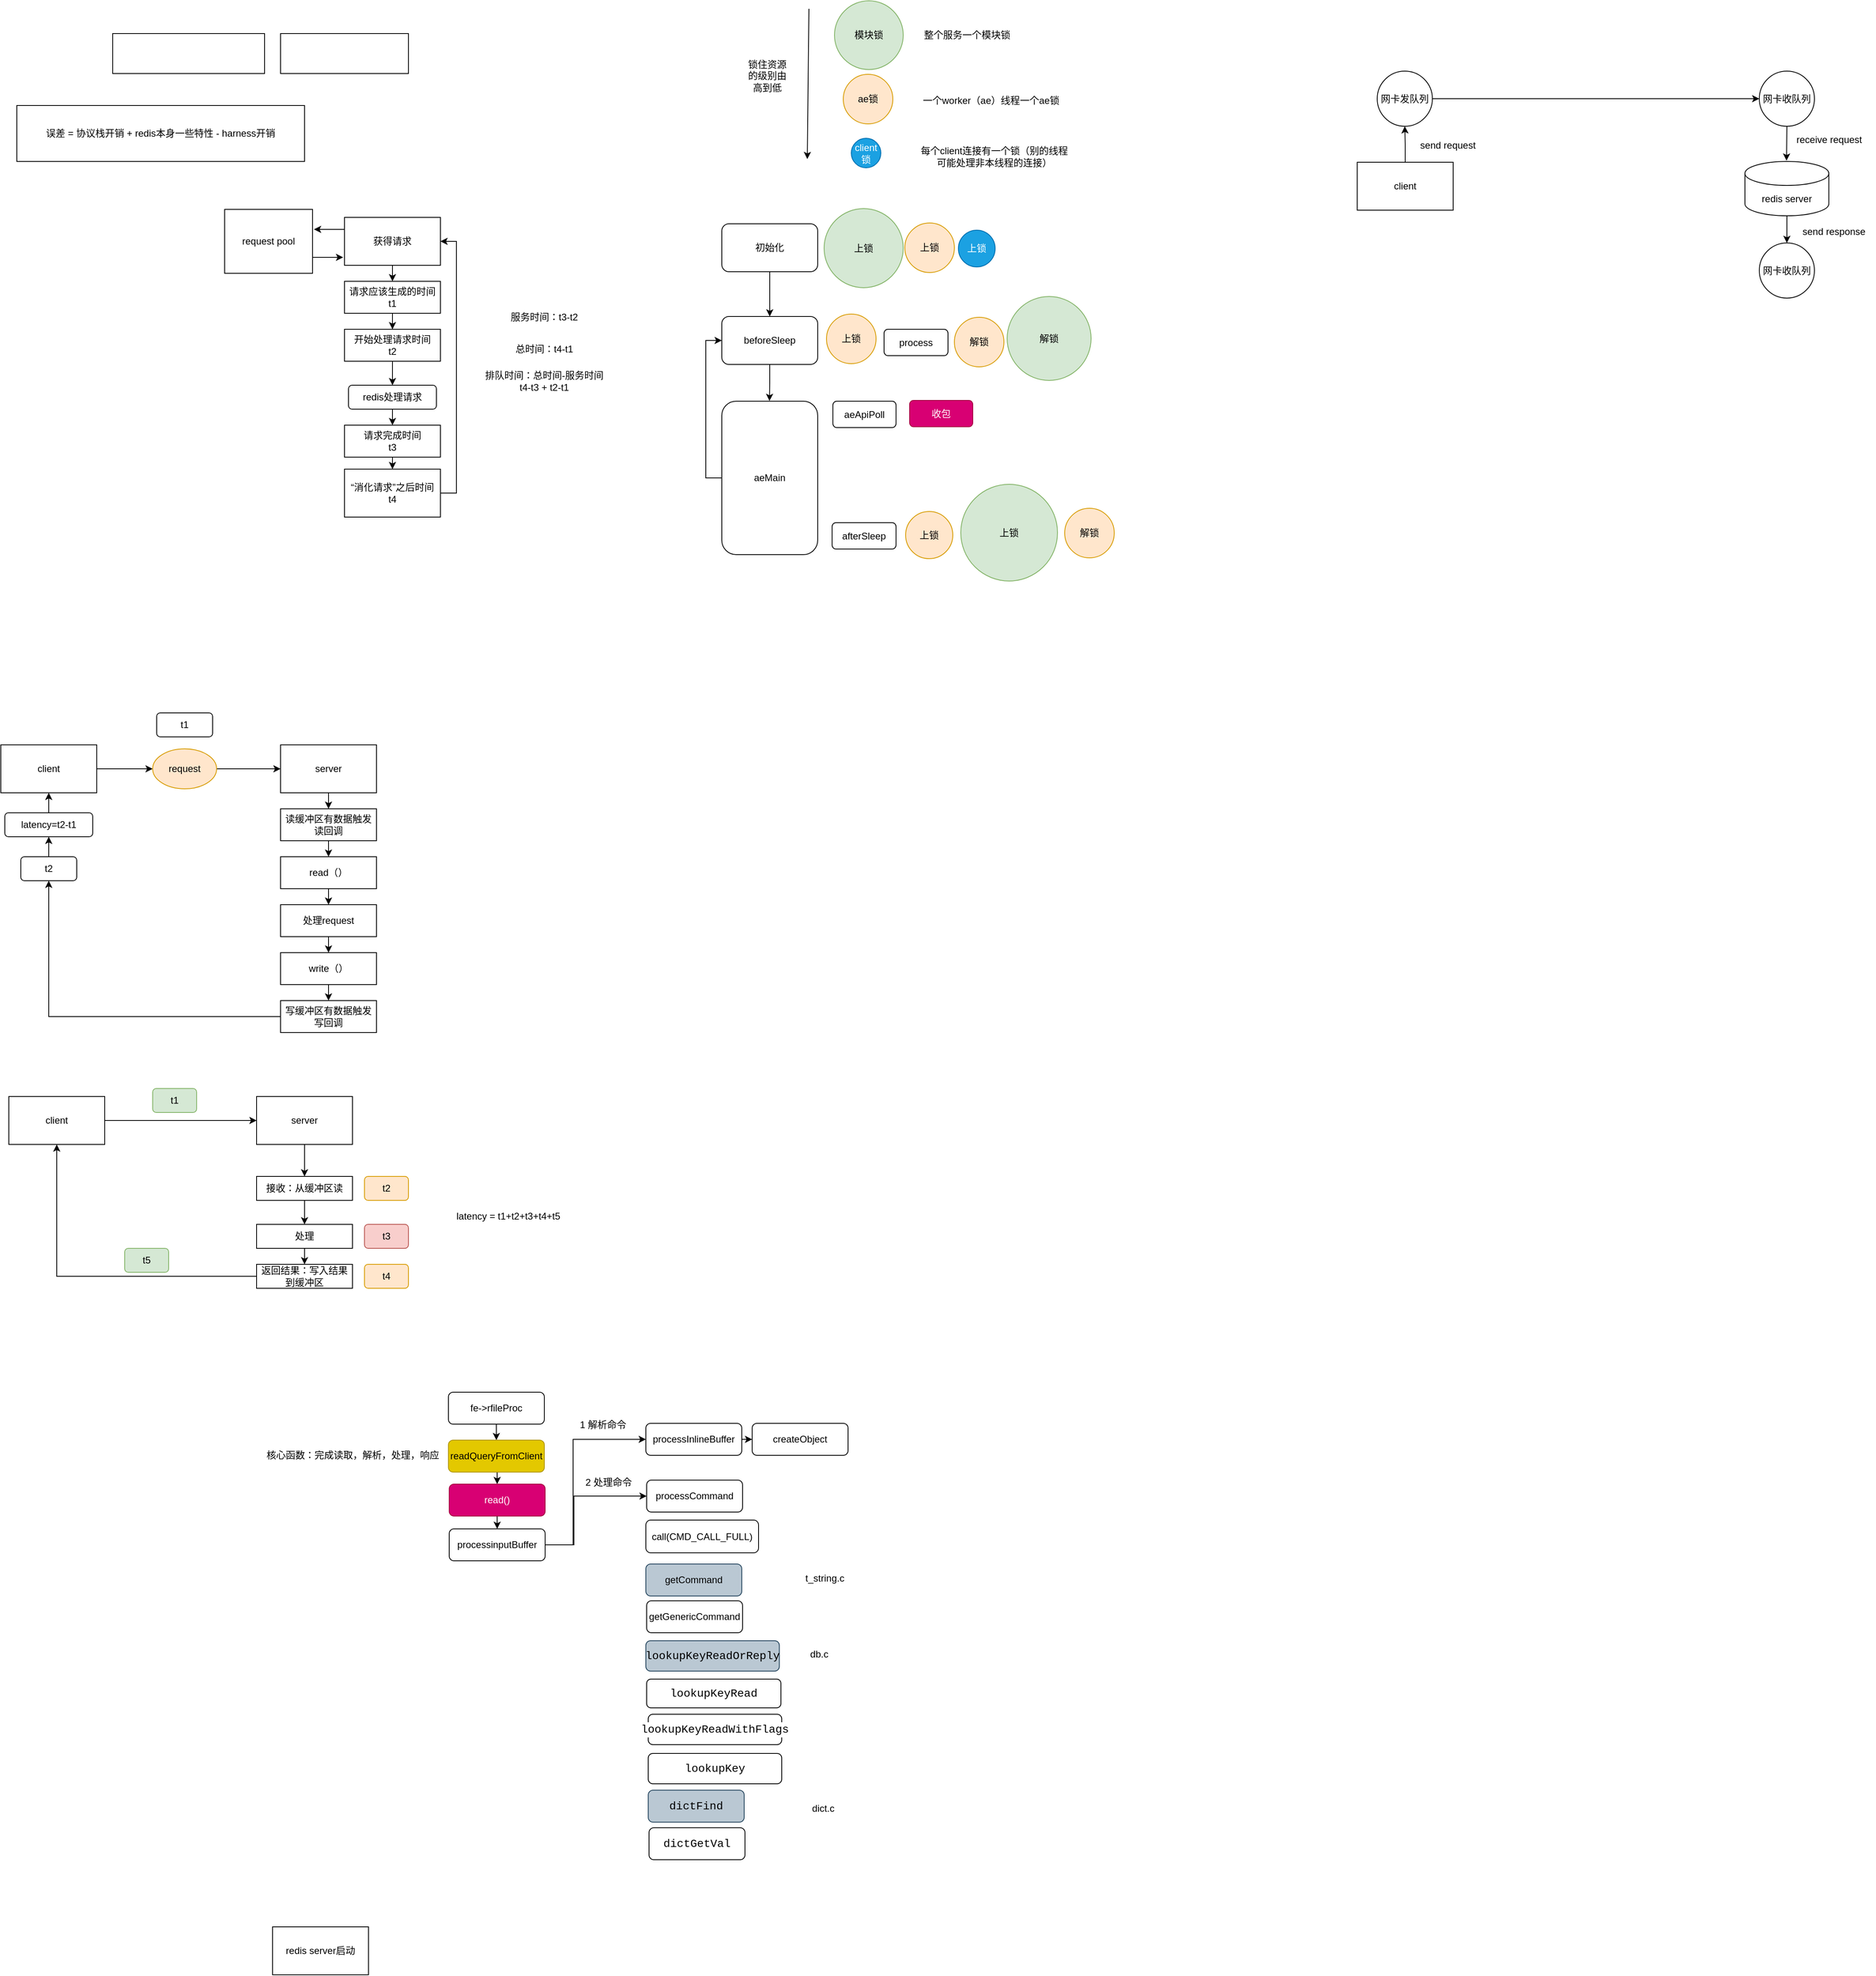 <mxfile version="18.1.2" type="github">
  <diagram id="pb9K2aLrL0MpspYT_wj8" name="Page-1">
    <mxGraphModel dx="1185" dy="662" grid="0" gridSize="10" guides="0" tooltips="1" connect="1" arrows="1" fold="1" page="1" pageScale="1" pageWidth="827" pageHeight="1169" math="0" shadow="0">
      <root>
        <mxCell id="0" />
        <mxCell id="1" parent="0" />
        <mxCell id="Z9PqrU4sEe4VKfccKRTh-19" style="edgeStyle=orthogonalEdgeStyle;rounded=0;orthogonalLoop=1;jettySize=auto;html=1;exitX=1;exitY=0.75;exitDx=0;exitDy=0;entryX=-0.014;entryY=0.832;entryDx=0;entryDy=0;entryPerimeter=0;" parent="1" source="Z9PqrU4sEe4VKfccKRTh-1" target="Z9PqrU4sEe4VKfccKRTh-2" edge="1">
          <mxGeometry relative="1" as="geometry" />
        </mxCell>
        <mxCell id="Z9PqrU4sEe4VKfccKRTh-1" value="request pool" style="rounded=0;whiteSpace=wrap;html=1;" parent="1" vertex="1">
          <mxGeometry x="330" y="270" width="110" height="80" as="geometry" />
        </mxCell>
        <mxCell id="Z9PqrU4sEe4VKfccKRTh-7" style="edgeStyle=orthogonalEdgeStyle;rounded=0;orthogonalLoop=1;jettySize=auto;html=1;exitX=0.5;exitY=1;exitDx=0;exitDy=0;entryX=0.5;entryY=0;entryDx=0;entryDy=0;" parent="1" source="Z9PqrU4sEe4VKfccKRTh-2" target="Z9PqrU4sEe4VKfccKRTh-6" edge="1">
          <mxGeometry relative="1" as="geometry" />
        </mxCell>
        <mxCell id="Z9PqrU4sEe4VKfccKRTh-18" style="edgeStyle=orthogonalEdgeStyle;rounded=0;orthogonalLoop=1;jettySize=auto;html=1;exitX=0;exitY=0.25;exitDx=0;exitDy=0;entryX=1.016;entryY=0.318;entryDx=0;entryDy=0;entryPerimeter=0;" parent="1" source="Z9PqrU4sEe4VKfccKRTh-2" target="Z9PqrU4sEe4VKfccKRTh-1" edge="1">
          <mxGeometry relative="1" as="geometry" />
        </mxCell>
        <mxCell id="Z9PqrU4sEe4VKfccKRTh-2" value="获得请求" style="rounded=0;whiteSpace=wrap;html=1;" parent="1" vertex="1">
          <mxGeometry x="480" y="280" width="120" height="60" as="geometry" />
        </mxCell>
        <mxCell id="Z9PqrU4sEe4VKfccKRTh-24" style="edgeStyle=orthogonalEdgeStyle;rounded=0;orthogonalLoop=1;jettySize=auto;html=1;exitX=0.5;exitY=1;exitDx=0;exitDy=0;" parent="1" source="Z9PqrU4sEe4VKfccKRTh-6" target="Z9PqrU4sEe4VKfccKRTh-22" edge="1">
          <mxGeometry relative="1" as="geometry" />
        </mxCell>
        <mxCell id="Z9PqrU4sEe4VKfccKRTh-6" value="请求应该生成的时间&lt;br&gt;t1" style="rounded=0;whiteSpace=wrap;html=1;" parent="1" vertex="1">
          <mxGeometry x="480" y="360" width="120" height="40" as="geometry" />
        </mxCell>
        <mxCell id="Z9PqrU4sEe4VKfccKRTh-12" style="edgeStyle=orthogonalEdgeStyle;rounded=0;orthogonalLoop=1;jettySize=auto;html=1;exitX=0.5;exitY=1;exitDx=0;exitDy=0;entryX=0.5;entryY=0;entryDx=0;entryDy=0;" parent="1" source="Z9PqrU4sEe4VKfccKRTh-9" target="Z9PqrU4sEe4VKfccKRTh-11" edge="1">
          <mxGeometry relative="1" as="geometry" />
        </mxCell>
        <mxCell id="Z9PqrU4sEe4VKfccKRTh-9" value="redis处理请求" style="rounded=1;whiteSpace=wrap;html=1;" parent="1" vertex="1">
          <mxGeometry x="485" y="490" width="110" height="30" as="geometry" />
        </mxCell>
        <mxCell id="Z9PqrU4sEe4VKfccKRTh-15" style="edgeStyle=orthogonalEdgeStyle;rounded=0;orthogonalLoop=1;jettySize=auto;html=1;exitX=0.5;exitY=1;exitDx=0;exitDy=0;entryX=0.5;entryY=0;entryDx=0;entryDy=0;" parent="1" source="Z9PqrU4sEe4VKfccKRTh-11" target="Z9PqrU4sEe4VKfccKRTh-13" edge="1">
          <mxGeometry relative="1" as="geometry" />
        </mxCell>
        <mxCell id="Z9PqrU4sEe4VKfccKRTh-11" value="请求完成时间&lt;br&gt;t3" style="rounded=0;whiteSpace=wrap;html=1;" parent="1" vertex="1">
          <mxGeometry x="480" y="540" width="120" height="40" as="geometry" />
        </mxCell>
        <mxCell id="Z9PqrU4sEe4VKfccKRTh-16" style="edgeStyle=orthogonalEdgeStyle;rounded=0;orthogonalLoop=1;jettySize=auto;html=1;exitX=1;exitY=0.5;exitDx=0;exitDy=0;entryX=1;entryY=0.5;entryDx=0;entryDy=0;" parent="1" source="Z9PqrU4sEe4VKfccKRTh-13" target="Z9PqrU4sEe4VKfccKRTh-2" edge="1">
          <mxGeometry relative="1" as="geometry" />
        </mxCell>
        <mxCell id="Z9PqrU4sEe4VKfccKRTh-13" value="“消化请求”之后时间&lt;br&gt;t4" style="rounded=0;whiteSpace=wrap;html=1;" parent="1" vertex="1">
          <mxGeometry x="480" y="595" width="120" height="60" as="geometry" />
        </mxCell>
        <mxCell id="werScHq9gtTSDX1pdfh9-19" style="edgeStyle=orthogonalEdgeStyle;rounded=0;orthogonalLoop=1;jettySize=auto;html=1;exitX=1;exitY=0.5;exitDx=0;exitDy=0;entryX=0;entryY=0.5;entryDx=0;entryDy=0;" parent="1" source="Z9PqrU4sEe4VKfccKRTh-14" target="werScHq9gtTSDX1pdfh9-3" edge="1">
          <mxGeometry relative="1" as="geometry">
            <mxPoint x="190" y="970" as="targetPoint" />
          </mxGeometry>
        </mxCell>
        <mxCell id="Z9PqrU4sEe4VKfccKRTh-14" value="client" style="rounded=0;whiteSpace=wrap;html=1;" parent="1" vertex="1">
          <mxGeometry x="50" y="940" width="120" height="60" as="geometry" />
        </mxCell>
        <mxCell id="Z9PqrU4sEe4VKfccKRTh-20" value="服务时间：t3-t2" style="text;html=1;strokeColor=none;fillColor=none;align=center;verticalAlign=middle;whiteSpace=wrap;rounded=0;" parent="1" vertex="1">
          <mxGeometry x="650" y="390" width="160" height="30" as="geometry" />
        </mxCell>
        <mxCell id="Z9PqrU4sEe4VKfccKRTh-21" value="总时间：t4-t1" style="text;html=1;strokeColor=none;fillColor=none;align=center;verticalAlign=middle;whiteSpace=wrap;rounded=0;" parent="1" vertex="1">
          <mxGeometry x="650" y="430" width="160" height="30" as="geometry" />
        </mxCell>
        <mxCell id="Z9PqrU4sEe4VKfccKRTh-23" style="edgeStyle=orthogonalEdgeStyle;rounded=0;orthogonalLoop=1;jettySize=auto;html=1;exitX=0.5;exitY=1;exitDx=0;exitDy=0;" parent="1" source="Z9PqrU4sEe4VKfccKRTh-22" target="Z9PqrU4sEe4VKfccKRTh-9" edge="1">
          <mxGeometry relative="1" as="geometry" />
        </mxCell>
        <mxCell id="Z9PqrU4sEe4VKfccKRTh-22" value="开始处理请求时间&lt;br&gt;t2" style="rounded=0;whiteSpace=wrap;html=1;" parent="1" vertex="1">
          <mxGeometry x="480" y="420" width="120" height="40" as="geometry" />
        </mxCell>
        <mxCell id="Z9PqrU4sEe4VKfccKRTh-25" value="排队时间：总时间-服务时间&lt;br&gt;t4-t3 + t2-t1" style="text;html=1;strokeColor=none;fillColor=none;align=center;verticalAlign=middle;whiteSpace=wrap;rounded=0;" parent="1" vertex="1">
          <mxGeometry x="650" y="470" width="160" height="30" as="geometry" />
        </mxCell>
        <mxCell id="Z9PqrU4sEe4VKfccKRTh-26" value="" style="rounded=0;whiteSpace=wrap;html=1;" parent="1" vertex="1">
          <mxGeometry x="190" y="50" width="190" height="50" as="geometry" />
        </mxCell>
        <mxCell id="Z9PqrU4sEe4VKfccKRTh-27" value="" style="rounded=0;whiteSpace=wrap;html=1;" parent="1" vertex="1">
          <mxGeometry x="400" y="50" width="160" height="50" as="geometry" />
        </mxCell>
        <mxCell id="Z9PqrU4sEe4VKfccKRTh-28" value="误差 = 协议栈开销 + redis本身一些特性 - harness开销" style="rounded=0;whiteSpace=wrap;html=1;" parent="1" vertex="1">
          <mxGeometry x="70" y="140" width="360" height="70" as="geometry" />
        </mxCell>
        <mxCell id="werScHq9gtTSDX1pdfh9-10" style="edgeStyle=orthogonalEdgeStyle;rounded=0;orthogonalLoop=1;jettySize=auto;html=1;exitX=0.5;exitY=1;exitDx=0;exitDy=0;entryX=0.5;entryY=0;entryDx=0;entryDy=0;" parent="1" source="werScHq9gtTSDX1pdfh9-1" target="werScHq9gtTSDX1pdfh9-4" edge="1">
          <mxGeometry relative="1" as="geometry" />
        </mxCell>
        <mxCell id="werScHq9gtTSDX1pdfh9-1" value="server" style="rounded=0;whiteSpace=wrap;html=1;" parent="1" vertex="1">
          <mxGeometry x="400" y="940" width="120" height="60" as="geometry" />
        </mxCell>
        <mxCell id="werScHq9gtTSDX1pdfh9-21" style="edgeStyle=orthogonalEdgeStyle;rounded=0;orthogonalLoop=1;jettySize=auto;html=1;exitX=1;exitY=0.5;exitDx=0;exitDy=0;entryX=0;entryY=0.5;entryDx=0;entryDy=0;" parent="1" source="werScHq9gtTSDX1pdfh9-3" target="werScHq9gtTSDX1pdfh9-1" edge="1">
          <mxGeometry relative="1" as="geometry" />
        </mxCell>
        <mxCell id="werScHq9gtTSDX1pdfh9-3" value="request" style="ellipse;whiteSpace=wrap;html=1;fillColor=#ffe6cc;strokeColor=#d79b00;" parent="1" vertex="1">
          <mxGeometry x="240" y="945" width="80" height="50" as="geometry" />
        </mxCell>
        <mxCell id="werScHq9gtTSDX1pdfh9-11" style="edgeStyle=orthogonalEdgeStyle;rounded=0;orthogonalLoop=1;jettySize=auto;html=1;exitX=0.5;exitY=1;exitDx=0;exitDy=0;entryX=0.5;entryY=0;entryDx=0;entryDy=0;" parent="1" source="werScHq9gtTSDX1pdfh9-4" target="werScHq9gtTSDX1pdfh9-6" edge="1">
          <mxGeometry relative="1" as="geometry" />
        </mxCell>
        <mxCell id="werScHq9gtTSDX1pdfh9-4" value="读缓冲区有数据触发读回调" style="rounded=0;whiteSpace=wrap;html=1;" parent="1" vertex="1">
          <mxGeometry x="400" y="1020" width="120" height="40" as="geometry" />
        </mxCell>
        <mxCell id="werScHq9gtTSDX1pdfh9-12" style="edgeStyle=orthogonalEdgeStyle;rounded=0;orthogonalLoop=1;jettySize=auto;html=1;exitX=0.5;exitY=1;exitDx=0;exitDy=0;entryX=0.5;entryY=0;entryDx=0;entryDy=0;" parent="1" source="werScHq9gtTSDX1pdfh9-6" target="werScHq9gtTSDX1pdfh9-7" edge="1">
          <mxGeometry relative="1" as="geometry" />
        </mxCell>
        <mxCell id="werScHq9gtTSDX1pdfh9-6" value="read（）" style="rounded=0;whiteSpace=wrap;html=1;" parent="1" vertex="1">
          <mxGeometry x="400" y="1080" width="120" height="40" as="geometry" />
        </mxCell>
        <mxCell id="werScHq9gtTSDX1pdfh9-13" style="edgeStyle=orthogonalEdgeStyle;rounded=0;orthogonalLoop=1;jettySize=auto;html=1;exitX=0.5;exitY=1;exitDx=0;exitDy=0;entryX=0.5;entryY=0;entryDx=0;entryDy=0;" parent="1" source="werScHq9gtTSDX1pdfh9-7" target="werScHq9gtTSDX1pdfh9-8" edge="1">
          <mxGeometry relative="1" as="geometry" />
        </mxCell>
        <mxCell id="werScHq9gtTSDX1pdfh9-7" value="处理request" style="rounded=0;whiteSpace=wrap;html=1;" parent="1" vertex="1">
          <mxGeometry x="400" y="1140" width="120" height="40" as="geometry" />
        </mxCell>
        <mxCell id="werScHq9gtTSDX1pdfh9-14" style="edgeStyle=orthogonalEdgeStyle;rounded=0;orthogonalLoop=1;jettySize=auto;html=1;exitX=0.5;exitY=1;exitDx=0;exitDy=0;entryX=0.5;entryY=0;entryDx=0;entryDy=0;" parent="1" source="werScHq9gtTSDX1pdfh9-8" target="werScHq9gtTSDX1pdfh9-9" edge="1">
          <mxGeometry relative="1" as="geometry" />
        </mxCell>
        <mxCell id="werScHq9gtTSDX1pdfh9-8" value="write（）" style="rounded=0;whiteSpace=wrap;html=1;" parent="1" vertex="1">
          <mxGeometry x="400" y="1200" width="120" height="40" as="geometry" />
        </mxCell>
        <mxCell id="werScHq9gtTSDX1pdfh9-15" style="edgeStyle=orthogonalEdgeStyle;rounded=0;orthogonalLoop=1;jettySize=auto;html=1;exitX=0;exitY=0.5;exitDx=0;exitDy=0;entryX=0.5;entryY=1;entryDx=0;entryDy=0;" parent="1" source="werScHq9gtTSDX1pdfh9-9" target="werScHq9gtTSDX1pdfh9-17" edge="1">
          <mxGeometry relative="1" as="geometry">
            <mxPoint x="110" y="1060" as="targetPoint" />
          </mxGeometry>
        </mxCell>
        <mxCell id="werScHq9gtTSDX1pdfh9-9" value="写缓冲区有数据触发写回调" style="rounded=0;whiteSpace=wrap;html=1;" parent="1" vertex="1">
          <mxGeometry x="400" y="1260" width="120" height="40" as="geometry" />
        </mxCell>
        <mxCell id="werScHq9gtTSDX1pdfh9-23" style="edgeStyle=orthogonalEdgeStyle;rounded=0;orthogonalLoop=1;jettySize=auto;html=1;exitX=0.5;exitY=0;exitDx=0;exitDy=0;entryX=0.5;entryY=1;entryDx=0;entryDy=0;" parent="1" source="werScHq9gtTSDX1pdfh9-17" target="werScHq9gtTSDX1pdfh9-22" edge="1">
          <mxGeometry relative="1" as="geometry" />
        </mxCell>
        <mxCell id="werScHq9gtTSDX1pdfh9-17" value="t2" style="rounded=1;whiteSpace=wrap;html=1;" parent="1" vertex="1">
          <mxGeometry x="75" y="1080" width="70" height="30" as="geometry" />
        </mxCell>
        <mxCell id="werScHq9gtTSDX1pdfh9-24" style="edgeStyle=orthogonalEdgeStyle;rounded=0;orthogonalLoop=1;jettySize=auto;html=1;exitX=0.5;exitY=0;exitDx=0;exitDy=0;" parent="1" source="werScHq9gtTSDX1pdfh9-22" target="Z9PqrU4sEe4VKfccKRTh-14" edge="1">
          <mxGeometry relative="1" as="geometry" />
        </mxCell>
        <mxCell id="werScHq9gtTSDX1pdfh9-22" value="latency=t2-t1" style="rounded=1;whiteSpace=wrap;html=1;" parent="1" vertex="1">
          <mxGeometry x="55" y="1025" width="110" height="30" as="geometry" />
        </mxCell>
        <mxCell id="werScHq9gtTSDX1pdfh9-27" style="edgeStyle=orthogonalEdgeStyle;rounded=0;orthogonalLoop=1;jettySize=auto;html=1;exitX=1;exitY=0.5;exitDx=0;exitDy=0;" parent="1" source="werScHq9gtTSDX1pdfh9-25" target="werScHq9gtTSDX1pdfh9-26" edge="1">
          <mxGeometry relative="1" as="geometry" />
        </mxCell>
        <mxCell id="werScHq9gtTSDX1pdfh9-25" value="client" style="rounded=0;whiteSpace=wrap;html=1;" parent="1" vertex="1">
          <mxGeometry x="60" y="1380" width="120" height="60" as="geometry" />
        </mxCell>
        <mxCell id="werScHq9gtTSDX1pdfh9-30" style="edgeStyle=orthogonalEdgeStyle;rounded=0;orthogonalLoop=1;jettySize=auto;html=1;exitX=0.5;exitY=1;exitDx=0;exitDy=0;" parent="1" source="werScHq9gtTSDX1pdfh9-26" target="werScHq9gtTSDX1pdfh9-29" edge="1">
          <mxGeometry relative="1" as="geometry" />
        </mxCell>
        <mxCell id="werScHq9gtTSDX1pdfh9-26" value="server" style="rounded=0;whiteSpace=wrap;html=1;" parent="1" vertex="1">
          <mxGeometry x="370" y="1380" width="120" height="60" as="geometry" />
        </mxCell>
        <mxCell id="werScHq9gtTSDX1pdfh9-28" value="t1" style="rounded=1;whiteSpace=wrap;html=1;fillColor=#d5e8d4;strokeColor=#82b366;" parent="1" vertex="1">
          <mxGeometry x="240" y="1370" width="55" height="30" as="geometry" />
        </mxCell>
        <mxCell id="werScHq9gtTSDX1pdfh9-32" style="edgeStyle=orthogonalEdgeStyle;rounded=0;orthogonalLoop=1;jettySize=auto;html=1;exitX=0.5;exitY=1;exitDx=0;exitDy=0;entryX=0.5;entryY=0;entryDx=0;entryDy=0;" parent="1" source="werScHq9gtTSDX1pdfh9-29" target="werScHq9gtTSDX1pdfh9-31" edge="1">
          <mxGeometry relative="1" as="geometry" />
        </mxCell>
        <mxCell id="werScHq9gtTSDX1pdfh9-29" value="接收：从缓冲区读" style="rounded=0;whiteSpace=wrap;html=1;" parent="1" vertex="1">
          <mxGeometry x="370" y="1480" width="120" height="30" as="geometry" />
        </mxCell>
        <mxCell id="werScHq9gtTSDX1pdfh9-34" style="edgeStyle=orthogonalEdgeStyle;rounded=0;orthogonalLoop=1;jettySize=auto;html=1;exitX=0.5;exitY=1;exitDx=0;exitDy=0;entryX=0.5;entryY=0;entryDx=0;entryDy=0;" parent="1" source="werScHq9gtTSDX1pdfh9-31" target="werScHq9gtTSDX1pdfh9-33" edge="1">
          <mxGeometry relative="1" as="geometry" />
        </mxCell>
        <mxCell id="werScHq9gtTSDX1pdfh9-31" value="处理" style="rounded=0;whiteSpace=wrap;html=1;" parent="1" vertex="1">
          <mxGeometry x="370" y="1540" width="120" height="30" as="geometry" />
        </mxCell>
        <mxCell id="werScHq9gtTSDX1pdfh9-35" style="edgeStyle=orthogonalEdgeStyle;rounded=0;orthogonalLoop=1;jettySize=auto;html=1;exitX=0;exitY=0.5;exitDx=0;exitDy=0;entryX=0.5;entryY=1;entryDx=0;entryDy=0;" parent="1" source="werScHq9gtTSDX1pdfh9-33" target="werScHq9gtTSDX1pdfh9-25" edge="1">
          <mxGeometry relative="1" as="geometry" />
        </mxCell>
        <mxCell id="werScHq9gtTSDX1pdfh9-33" value="返回结果：写入结果到缓冲区" style="rounded=0;whiteSpace=wrap;html=1;" parent="1" vertex="1">
          <mxGeometry x="370" y="1590" width="120" height="30" as="geometry" />
        </mxCell>
        <mxCell id="werScHq9gtTSDX1pdfh9-36" value="t2" style="rounded=1;whiteSpace=wrap;html=1;fillColor=#ffe6cc;strokeColor=#d79b00;" parent="1" vertex="1">
          <mxGeometry x="505" y="1480" width="55" height="30" as="geometry" />
        </mxCell>
        <mxCell id="werScHq9gtTSDX1pdfh9-37" value="t3" style="rounded=1;whiteSpace=wrap;html=1;fillColor=#f8cecc;strokeColor=#b85450;" parent="1" vertex="1">
          <mxGeometry x="505" y="1540" width="55" height="30" as="geometry" />
        </mxCell>
        <mxCell id="werScHq9gtTSDX1pdfh9-38" value="t4" style="rounded=1;whiteSpace=wrap;html=1;fillColor=#ffe6cc;strokeColor=#d79b00;" parent="1" vertex="1">
          <mxGeometry x="505" y="1590" width="55" height="30" as="geometry" />
        </mxCell>
        <mxCell id="werScHq9gtTSDX1pdfh9-39" value="latency = t1+t2+t3+t4+t5" style="text;html=1;strokeColor=none;fillColor=none;align=center;verticalAlign=middle;whiteSpace=wrap;rounded=0;" parent="1" vertex="1">
          <mxGeometry x="610" y="1510" width="150" height="40" as="geometry" />
        </mxCell>
        <mxCell id="werScHq9gtTSDX1pdfh9-40" value="t5" style="rounded=1;whiteSpace=wrap;html=1;fillColor=#d5e8d4;strokeColor=#82b366;" parent="1" vertex="1">
          <mxGeometry x="205" y="1570" width="55" height="30" as="geometry" />
        </mxCell>
        <mxCell id="werScHq9gtTSDX1pdfh9-41" value="t1" style="rounded=1;whiteSpace=wrap;html=1;" parent="1" vertex="1">
          <mxGeometry x="245" y="900" width="70" height="30" as="geometry" />
        </mxCell>
        <mxCell id="RFSjPwAnzZT84VciXK4U-34" style="edgeStyle=orthogonalEdgeStyle;rounded=0;orthogonalLoop=1;jettySize=auto;html=1;exitX=0.5;exitY=1;exitDx=0;exitDy=0;entryX=0.5;entryY=0;entryDx=0;entryDy=0;fontColor=default;" parent="1" source="RFSjPwAnzZT84VciXK4U-3" target="RFSjPwAnzZT84VciXK4U-4" edge="1">
          <mxGeometry relative="1" as="geometry" />
        </mxCell>
        <mxCell id="RFSjPwAnzZT84VciXK4U-3" value="fe-&amp;gt;rfileProc" style="rounded=1;whiteSpace=wrap;html=1;" parent="1" vertex="1">
          <mxGeometry x="610" y="1750" width="120" height="40" as="geometry" />
        </mxCell>
        <mxCell id="RFSjPwAnzZT84VciXK4U-36" style="edgeStyle=orthogonalEdgeStyle;rounded=0;orthogonalLoop=1;jettySize=auto;html=1;exitX=0.5;exitY=1;exitDx=0;exitDy=0;entryX=0.5;entryY=0;entryDx=0;entryDy=0;fontColor=default;" parent="1" source="RFSjPwAnzZT84VciXK4U-4" target="RFSjPwAnzZT84VciXK4U-7" edge="1">
          <mxGeometry relative="1" as="geometry" />
        </mxCell>
        <mxCell id="RFSjPwAnzZT84VciXK4U-4" value="readQueryFromClient" style="rounded=1;whiteSpace=wrap;html=1;fillColor=#e3c800;strokeColor=#B09500;fontColor=#000000;" parent="1" vertex="1">
          <mxGeometry x="610" y="1810" width="120" height="40" as="geometry" />
        </mxCell>
        <mxCell id="RFSjPwAnzZT84VciXK4U-5" value="核心函数：完成读取，解析，处理，响应" style="text;html=1;strokeColor=none;fillColor=none;align=center;verticalAlign=middle;whiteSpace=wrap;rounded=0;" parent="1" vertex="1">
          <mxGeometry x="348" y="1816" width="285" height="25" as="geometry" />
        </mxCell>
        <mxCell id="RFSjPwAnzZT84VciXK4U-37" style="edgeStyle=orthogonalEdgeStyle;rounded=0;orthogonalLoop=1;jettySize=auto;html=1;exitX=0.5;exitY=1;exitDx=0;exitDy=0;entryX=0.5;entryY=0;entryDx=0;entryDy=0;fontColor=default;" parent="1" source="RFSjPwAnzZT84VciXK4U-7" target="RFSjPwAnzZT84VciXK4U-8" edge="1">
          <mxGeometry relative="1" as="geometry" />
        </mxCell>
        <mxCell id="RFSjPwAnzZT84VciXK4U-7" value="read()" style="rounded=1;whiteSpace=wrap;html=1;fillColor=#d80073;fontColor=#ffffff;strokeColor=#A50040;" parent="1" vertex="1">
          <mxGeometry x="611" y="1865" width="120" height="40" as="geometry" />
        </mxCell>
        <mxCell id="RFSjPwAnzZT84VciXK4U-30" style="edgeStyle=orthogonalEdgeStyle;rounded=0;orthogonalLoop=1;jettySize=auto;html=1;exitX=1;exitY=0.5;exitDx=0;exitDy=0;entryX=0;entryY=0.5;entryDx=0;entryDy=0;fontColor=default;" parent="1" source="RFSjPwAnzZT84VciXK4U-8" target="RFSjPwAnzZT84VciXK4U-9" edge="1">
          <mxGeometry relative="1" as="geometry">
            <Array as="points">
              <mxPoint x="766" y="1941" />
              <mxPoint x="766" y="1809" />
            </Array>
          </mxGeometry>
        </mxCell>
        <mxCell id="RFSjPwAnzZT84VciXK4U-31" style="edgeStyle=orthogonalEdgeStyle;rounded=0;orthogonalLoop=1;jettySize=auto;html=1;exitX=1;exitY=0.5;exitDx=0;exitDy=0;entryX=0;entryY=0.5;entryDx=0;entryDy=0;fontColor=default;" parent="1" source="RFSjPwAnzZT84VciXK4U-8" target="RFSjPwAnzZT84VciXK4U-11" edge="1">
          <mxGeometry relative="1" as="geometry">
            <Array as="points">
              <mxPoint x="767" y="1941" />
              <mxPoint x="767" y="1880" />
            </Array>
          </mxGeometry>
        </mxCell>
        <mxCell id="RFSjPwAnzZT84VciXK4U-8" value="processinputBuffer" style="rounded=1;whiteSpace=wrap;html=1;" parent="1" vertex="1">
          <mxGeometry x="611" y="1921" width="120" height="40" as="geometry" />
        </mxCell>
        <mxCell id="RFSjPwAnzZT84VciXK4U-38" style="edgeStyle=orthogonalEdgeStyle;rounded=0;orthogonalLoop=1;jettySize=auto;html=1;exitX=1;exitY=0.5;exitDx=0;exitDy=0;entryX=0;entryY=0.5;entryDx=0;entryDy=0;fontColor=default;" parent="1" source="RFSjPwAnzZT84VciXK4U-9" target="RFSjPwAnzZT84VciXK4U-10" edge="1">
          <mxGeometry relative="1" as="geometry" />
        </mxCell>
        <mxCell id="RFSjPwAnzZT84VciXK4U-9" value="processInlineBuffer" style="rounded=1;whiteSpace=wrap;html=1;" parent="1" vertex="1">
          <mxGeometry x="857" y="1789" width="120" height="40" as="geometry" />
        </mxCell>
        <mxCell id="RFSjPwAnzZT84VciXK4U-10" value="createObject" style="rounded=1;whiteSpace=wrap;html=1;" parent="1" vertex="1">
          <mxGeometry x="990" y="1789" width="120" height="40" as="geometry" />
        </mxCell>
        <mxCell id="RFSjPwAnzZT84VciXK4U-11" value="processCommand" style="rounded=1;whiteSpace=wrap;html=1;" parent="1" vertex="1">
          <mxGeometry x="858" y="1860" width="120" height="40" as="geometry" />
        </mxCell>
        <mxCell id="RFSjPwAnzZT84VciXK4U-12" value="call(CMD_CALL_FULL)" style="rounded=1;whiteSpace=wrap;html=1;" parent="1" vertex="1">
          <mxGeometry x="857" y="1910" width="141" height="41" as="geometry" />
        </mxCell>
        <mxCell id="RFSjPwAnzZT84VciXK4U-13" value="getCommand" style="rounded=1;whiteSpace=wrap;html=1;fillColor=#bac8d3;strokeColor=#23445d;" parent="1" vertex="1">
          <mxGeometry x="857" y="1965" width="120" height="40" as="geometry" />
        </mxCell>
        <mxCell id="RFSjPwAnzZT84VciXK4U-14" value="getGenericCommand" style="rounded=1;whiteSpace=wrap;html=1;" parent="1" vertex="1">
          <mxGeometry x="858" y="2011" width="120" height="40" as="geometry" />
        </mxCell>
        <mxCell id="RFSjPwAnzZT84VciXK4U-15" value="t_string.c" style="text;html=1;strokeColor=none;fillColor=none;align=center;verticalAlign=middle;whiteSpace=wrap;rounded=0;" parent="1" vertex="1">
          <mxGeometry x="1051" y="1968" width="60" height="30" as="geometry" />
        </mxCell>
        <mxCell id="RFSjPwAnzZT84VciXK4U-16" value="&lt;div style=&quot;font-family: Consolas, &amp;quot;Courier New&amp;quot;, monospace; font-size: 14px; line-height: 19px;&quot;&gt;&lt;span style=&quot;&quot;&gt;lookupKeyReadOrReply&lt;/span&gt;&lt;/div&gt;" style="rounded=1;whiteSpace=wrap;html=1;labelBackgroundColor=none;fillColor=#bac8d3;strokeColor=#23445d;" parent="1" vertex="1">
          <mxGeometry x="857" y="2061" width="167" height="38" as="geometry" />
        </mxCell>
        <mxCell id="RFSjPwAnzZT84VciXK4U-17" value="&lt;div style=&quot;font-family: Consolas, &amp;quot;Courier New&amp;quot;, monospace; font-size: 14px; line-height: 19px;&quot;&gt;&lt;div style=&quot;line-height: 19px;&quot;&gt;&lt;span style=&quot;&quot;&gt;lookupKeyRead&lt;/span&gt;&lt;/div&gt;&lt;/div&gt;" style="rounded=1;whiteSpace=wrap;html=1;fontColor=default;labelBackgroundColor=default;" parent="1" vertex="1">
          <mxGeometry x="858" y="2109" width="168" height="36" as="geometry" />
        </mxCell>
        <mxCell id="RFSjPwAnzZT84VciXK4U-19" value="&lt;div style=&quot;font-family: Consolas, &amp;quot;Courier New&amp;quot;, monospace; font-size: 14px; line-height: 19px;&quot;&gt;&lt;div style=&quot;line-height: 19px;&quot;&gt;&lt;span style=&quot;&quot;&gt;lookupKeyReadWithFlags&lt;/span&gt;&lt;/div&gt;&lt;/div&gt;" style="rounded=1;whiteSpace=wrap;html=1;fontColor=default;labelBackgroundColor=default;" parent="1" vertex="1">
          <mxGeometry x="860" y="2153" width="167" height="38" as="geometry" />
        </mxCell>
        <mxCell id="RFSjPwAnzZT84VciXK4U-20" value="&lt;div style=&quot;color: rgb(212, 212, 212); background-color: rgb(30, 30, 30); font-family: Consolas, &amp;quot;Courier New&amp;quot;, monospace; font-weight: normal; font-size: 14px; line-height: 19px;&quot;&gt;&lt;br&gt;&lt;/div&gt;" style="text;whiteSpace=wrap;html=1;fontColor=default;" parent="1" vertex="1">
          <mxGeometry x="569" y="2249" width="89" height="33" as="geometry" />
        </mxCell>
        <mxCell id="RFSjPwAnzZT84VciXK4U-22" value="&lt;div style=&quot;font-family: Consolas, &amp;quot;Courier New&amp;quot;, monospace; font-size: 14px; line-height: 19px;&quot;&gt;&lt;span style=&quot;text-align: left;&quot;&gt;lookupKey&lt;/span&gt;&lt;br&gt;&lt;/div&gt;" style="rounded=1;whiteSpace=wrap;html=1;fontColor=default;labelBackgroundColor=default;" parent="1" vertex="1">
          <mxGeometry x="860" y="2202" width="167" height="38" as="geometry" />
        </mxCell>
        <mxCell id="RFSjPwAnzZT84VciXK4U-24" value="&lt;span style=&quot;font-family: Consolas, &amp;quot;Courier New&amp;quot;, monospace; font-size: 14px; text-align: left;&quot;&gt;dictFind&lt;/span&gt;" style="rounded=1;whiteSpace=wrap;html=1;labelBackgroundColor=none;fillColor=#bac8d3;strokeColor=#23445d;" parent="1" vertex="1">
          <mxGeometry x="860" y="2248" width="120" height="40" as="geometry" />
        </mxCell>
        <mxCell id="RFSjPwAnzZT84VciXK4U-25" value="&lt;div style=&quot;font-family: Consolas, &amp;quot;Courier New&amp;quot;, monospace; font-size: 14px; line-height: 19px;&quot;&gt;&lt;span style=&quot;&quot;&gt;dictGetVal&lt;/span&gt;&lt;/div&gt;" style="rounded=1;whiteSpace=wrap;html=1;fontColor=default;labelBackgroundColor=none;" parent="1" vertex="1">
          <mxGeometry x="861" y="2295" width="120" height="40" as="geometry" />
        </mxCell>
        <mxCell id="RFSjPwAnzZT84VciXK4U-26" value="db.c" style="text;html=1;strokeColor=none;fillColor=none;align=center;verticalAlign=middle;whiteSpace=wrap;rounded=0;" parent="1" vertex="1">
          <mxGeometry x="1044" y="2063" width="60" height="30" as="geometry" />
        </mxCell>
        <mxCell id="RFSjPwAnzZT84VciXK4U-27" value="dict.c" style="text;html=1;strokeColor=none;fillColor=none;align=center;verticalAlign=middle;whiteSpace=wrap;rounded=0;" parent="1" vertex="1">
          <mxGeometry x="1049" y="2256" width="60" height="30" as="geometry" />
        </mxCell>
        <mxCell id="RFSjPwAnzZT84VciXK4U-32" value="1 解析命令" style="text;html=1;strokeColor=none;fillColor=none;align=center;verticalAlign=middle;whiteSpace=wrap;rounded=0;labelBackgroundColor=none;fontColor=default;" parent="1" vertex="1">
          <mxGeometry x="768" y="1778" width="71" height="25" as="geometry" />
        </mxCell>
        <mxCell id="RFSjPwAnzZT84VciXK4U-33" value="2 处理命令" style="text;html=1;strokeColor=none;fillColor=none;align=center;verticalAlign=middle;whiteSpace=wrap;rounded=0;labelBackgroundColor=none;fontColor=default;" parent="1" vertex="1">
          <mxGeometry x="775" y="1850" width="71" height="25" as="geometry" />
        </mxCell>
        <mxCell id="RFSjPwAnzZT84VciXK4U-40" value="redis server启动" style="rounded=0;whiteSpace=wrap;html=1;labelBackgroundColor=none;fontColor=default;" parent="1" vertex="1">
          <mxGeometry x="390" y="2419" width="120" height="60" as="geometry" />
        </mxCell>
        <mxCell id="C-ms3LTg_mjrkzwB9qRg-6" style="edgeStyle=orthogonalEdgeStyle;rounded=0;orthogonalLoop=1;jettySize=auto;html=1;exitX=0.5;exitY=0;exitDx=0;exitDy=0;entryX=0.5;entryY=1;entryDx=0;entryDy=0;" parent="1" source="C-ms3LTg_mjrkzwB9qRg-2" target="C-ms3LTg_mjrkzwB9qRg-5" edge="1">
          <mxGeometry relative="1" as="geometry" />
        </mxCell>
        <mxCell id="C-ms3LTg_mjrkzwB9qRg-2" value="client" style="rounded=0;whiteSpace=wrap;html=1;" parent="1" vertex="1">
          <mxGeometry x="1747" y="211" width="120" height="60" as="geometry" />
        </mxCell>
        <mxCell id="C-ms3LTg_mjrkzwB9qRg-9" style="edgeStyle=orthogonalEdgeStyle;rounded=0;orthogonalLoop=1;jettySize=auto;html=1;exitX=1;exitY=0.5;exitDx=0;exitDy=0;entryX=0;entryY=0.5;entryDx=0;entryDy=0;" parent="1" source="C-ms3LTg_mjrkzwB9qRg-5" target="C-ms3LTg_mjrkzwB9qRg-8" edge="1">
          <mxGeometry relative="1" as="geometry" />
        </mxCell>
        <mxCell id="C-ms3LTg_mjrkzwB9qRg-5" value="网卡发队列" style="ellipse;whiteSpace=wrap;html=1;aspect=fixed;" parent="1" vertex="1">
          <mxGeometry x="1772" y="97" width="69" height="69" as="geometry" />
        </mxCell>
        <mxCell id="C-ms3LTg_mjrkzwB9qRg-7" value="send request" style="text;html=1;strokeColor=none;fillColor=none;align=center;verticalAlign=middle;whiteSpace=wrap;rounded=0;" parent="1" vertex="1">
          <mxGeometry x="1809" y="177" width="103" height="26" as="geometry" />
        </mxCell>
        <mxCell id="C-ms3LTg_mjrkzwB9qRg-10" style="edgeStyle=orthogonalEdgeStyle;rounded=0;orthogonalLoop=1;jettySize=auto;html=1;exitX=0.5;exitY=1;exitDx=0;exitDy=0;" parent="1" source="C-ms3LTg_mjrkzwB9qRg-8" edge="1">
          <mxGeometry relative="1" as="geometry">
            <mxPoint x="2284.043" y="209" as="targetPoint" />
          </mxGeometry>
        </mxCell>
        <mxCell id="C-ms3LTg_mjrkzwB9qRg-8" value="网卡收队列" style="ellipse;whiteSpace=wrap;html=1;aspect=fixed;" parent="1" vertex="1">
          <mxGeometry x="2250" y="97" width="69" height="69" as="geometry" />
        </mxCell>
        <mxCell id="C-ms3LTg_mjrkzwB9qRg-11" value="receive request" style="text;html=1;strokeColor=none;fillColor=none;align=center;verticalAlign=middle;whiteSpace=wrap;rounded=0;" parent="1" vertex="1">
          <mxGeometry x="2286" y="170" width="103" height="26" as="geometry" />
        </mxCell>
        <mxCell id="C-ms3LTg_mjrkzwB9qRg-15" style="edgeStyle=orthogonalEdgeStyle;rounded=0;orthogonalLoop=1;jettySize=auto;html=1;exitX=0.5;exitY=1;exitDx=0;exitDy=0;exitPerimeter=0;entryX=0.5;entryY=0;entryDx=0;entryDy=0;" parent="1" source="C-ms3LTg_mjrkzwB9qRg-13" target="C-ms3LTg_mjrkzwB9qRg-14" edge="1">
          <mxGeometry relative="1" as="geometry" />
        </mxCell>
        <mxCell id="C-ms3LTg_mjrkzwB9qRg-13" value="redis server" style="shape=cylinder3;whiteSpace=wrap;html=1;boundedLbl=1;backgroundOutline=1;size=15;" parent="1" vertex="1">
          <mxGeometry x="2232" y="210" width="105" height="68" as="geometry" />
        </mxCell>
        <mxCell id="C-ms3LTg_mjrkzwB9qRg-14" value="网卡收队列" style="ellipse;whiteSpace=wrap;html=1;aspect=fixed;" parent="1" vertex="1">
          <mxGeometry x="2250" y="312" width="69" height="69" as="geometry" />
        </mxCell>
        <mxCell id="C-ms3LTg_mjrkzwB9qRg-16" value="send response" style="text;html=1;strokeColor=none;fillColor=none;align=center;verticalAlign=middle;whiteSpace=wrap;rounded=0;" parent="1" vertex="1">
          <mxGeometry x="2292" y="285" width="103" height="26" as="geometry" />
        </mxCell>
        <mxCell id="DiWZxFrGClx2wnMmcHRq-35" style="edgeStyle=orthogonalEdgeStyle;rounded=0;orthogonalLoop=1;jettySize=auto;html=1;exitX=0.5;exitY=1;exitDx=0;exitDy=0;" edge="1" parent="1" source="DiWZxFrGClx2wnMmcHRq-1">
          <mxGeometry relative="1" as="geometry">
            <mxPoint x="1011.667" y="509.667" as="targetPoint" />
          </mxGeometry>
        </mxCell>
        <mxCell id="DiWZxFrGClx2wnMmcHRq-1" value="beforeSleep" style="rounded=1;whiteSpace=wrap;html=1;" vertex="1" parent="1">
          <mxGeometry x="952" y="404" width="120" height="60" as="geometry" />
        </mxCell>
        <mxCell id="DiWZxFrGClx2wnMmcHRq-2" value="afterSleep" style="rounded=1;whiteSpace=wrap;html=1;" vertex="1" parent="1">
          <mxGeometry x="1090" y="662" width="80" height="33" as="geometry" />
        </mxCell>
        <mxCell id="DiWZxFrGClx2wnMmcHRq-36" style="edgeStyle=orthogonalEdgeStyle;rounded=0;orthogonalLoop=1;jettySize=auto;html=1;exitX=0;exitY=0.5;exitDx=0;exitDy=0;entryX=0;entryY=0.5;entryDx=0;entryDy=0;" edge="1" parent="1" source="DiWZxFrGClx2wnMmcHRq-3" target="DiWZxFrGClx2wnMmcHRq-1">
          <mxGeometry relative="1" as="geometry" />
        </mxCell>
        <mxCell id="DiWZxFrGClx2wnMmcHRq-3" value="aeMain" style="rounded=1;whiteSpace=wrap;html=1;" vertex="1" parent="1">
          <mxGeometry x="952" y="510" width="120" height="192" as="geometry" />
        </mxCell>
        <mxCell id="DiWZxFrGClx2wnMmcHRq-4" value="ae锁" style="ellipse;whiteSpace=wrap;html=1;aspect=fixed;fillColor=#ffe6cc;strokeColor=#d79b00;" vertex="1" parent="1">
          <mxGeometry x="1104" y="101" width="62" height="62" as="geometry" />
        </mxCell>
        <mxCell id="DiWZxFrGClx2wnMmcHRq-5" value="模块锁" style="ellipse;whiteSpace=wrap;html=1;aspect=fixed;fillColor=#d5e8d4;strokeColor=#82b366;" vertex="1" parent="1">
          <mxGeometry x="1093" y="9" width="86" height="86" as="geometry" />
        </mxCell>
        <mxCell id="DiWZxFrGClx2wnMmcHRq-6" value="整个服务一个模块锁" style="text;html=1;strokeColor=none;fillColor=none;align=center;verticalAlign=middle;whiteSpace=wrap;rounded=0;" vertex="1" parent="1">
          <mxGeometry x="1192" y="41" width="134" height="21" as="geometry" />
        </mxCell>
        <mxCell id="DiWZxFrGClx2wnMmcHRq-7" value="一个worker（ae）线程一个ae锁" style="text;html=1;strokeColor=none;fillColor=none;align=center;verticalAlign=middle;whiteSpace=wrap;rounded=0;" vertex="1" parent="1">
          <mxGeometry x="1193" y="122" width="192" height="24" as="geometry" />
        </mxCell>
        <mxCell id="DiWZxFrGClx2wnMmcHRq-34" style="edgeStyle=orthogonalEdgeStyle;rounded=0;orthogonalLoop=1;jettySize=auto;html=1;exitX=0.5;exitY=1;exitDx=0;exitDy=0;entryX=0.5;entryY=0;entryDx=0;entryDy=0;" edge="1" parent="1" source="DiWZxFrGClx2wnMmcHRq-13" target="DiWZxFrGClx2wnMmcHRq-1">
          <mxGeometry relative="1" as="geometry" />
        </mxCell>
        <mxCell id="DiWZxFrGClx2wnMmcHRq-13" value="初始化" style="rounded=1;whiteSpace=wrap;html=1;" vertex="1" parent="1">
          <mxGeometry x="952" y="288" width="120" height="60" as="geometry" />
        </mxCell>
        <mxCell id="DiWZxFrGClx2wnMmcHRq-14" value="上锁" style="ellipse;whiteSpace=wrap;html=1;aspect=fixed;fillColor=#ffe6cc;strokeColor=#d79b00;" vertex="1" parent="1">
          <mxGeometry x="1181" y="287" width="62" height="62" as="geometry" />
        </mxCell>
        <mxCell id="DiWZxFrGClx2wnMmcHRq-15" value="上锁" style="ellipse;whiteSpace=wrap;html=1;aspect=fixed;fillColor=#d5e8d4;strokeColor=#82b366;" vertex="1" parent="1">
          <mxGeometry x="1080" y="269" width="99" height="99" as="geometry" />
        </mxCell>
        <mxCell id="DiWZxFrGClx2wnMmcHRq-16" value="上锁" style="ellipse;whiteSpace=wrap;html=1;aspect=fixed;fillColor=#ffe6cc;strokeColor=#d79b00;" vertex="1" parent="1">
          <mxGeometry x="1083" y="401" width="62" height="62" as="geometry" />
        </mxCell>
        <mxCell id="DiWZxFrGClx2wnMmcHRq-17" value="解锁" style="ellipse;whiteSpace=wrap;html=1;aspect=fixed;fillColor=#ffe6cc;strokeColor=#d79b00;" vertex="1" parent="1">
          <mxGeometry x="1243" y="405" width="62" height="62" as="geometry" />
        </mxCell>
        <mxCell id="DiWZxFrGClx2wnMmcHRq-18" value="解锁" style="ellipse;whiteSpace=wrap;html=1;aspect=fixed;fillColor=#d5e8d4;strokeColor=#82b366;" vertex="1" parent="1">
          <mxGeometry x="1309" y="379" width="105" height="105" as="geometry" />
        </mxCell>
        <mxCell id="DiWZxFrGClx2wnMmcHRq-19" value="aeApiPoll" style="rounded=1;whiteSpace=wrap;html=1;" vertex="1" parent="1">
          <mxGeometry x="1091" y="510" width="79" height="33" as="geometry" />
        </mxCell>
        <mxCell id="DiWZxFrGClx2wnMmcHRq-20" value="上锁" style="ellipse;whiteSpace=wrap;html=1;aspect=fixed;fillColor=#ffe6cc;strokeColor=#d79b00;" vertex="1" parent="1">
          <mxGeometry x="1182" y="648" width="59" height="59" as="geometry" />
        </mxCell>
        <mxCell id="DiWZxFrGClx2wnMmcHRq-21" value="上锁" style="ellipse;whiteSpace=wrap;html=1;aspect=fixed;fillColor=#d5e8d4;strokeColor=#82b366;" vertex="1" parent="1">
          <mxGeometry x="1251" y="614" width="121" height="121" as="geometry" />
        </mxCell>
        <mxCell id="DiWZxFrGClx2wnMmcHRq-23" value="解锁" style="ellipse;whiteSpace=wrap;html=1;aspect=fixed;fillColor=#ffe6cc;strokeColor=#d79b00;" vertex="1" parent="1">
          <mxGeometry x="1381" y="644" width="62" height="62" as="geometry" />
        </mxCell>
        <mxCell id="DiWZxFrGClx2wnMmcHRq-24" value="process" style="rounded=1;whiteSpace=wrap;html=1;" vertex="1" parent="1">
          <mxGeometry x="1155" y="420" width="80" height="33" as="geometry" />
        </mxCell>
        <mxCell id="DiWZxFrGClx2wnMmcHRq-25" value="client锁" style="ellipse;whiteSpace=wrap;html=1;aspect=fixed;fillColor=#1ba1e2;strokeColor=#006EAF;fontColor=#ffffff;" vertex="1" parent="1">
          <mxGeometry x="1114" y="181" width="37" height="37" as="geometry" />
        </mxCell>
        <mxCell id="DiWZxFrGClx2wnMmcHRq-26" value="每个client连接有一个锁（别的线程可能处理非本线程的连接）" style="text;html=1;strokeColor=none;fillColor=none;align=center;verticalAlign=middle;whiteSpace=wrap;rounded=0;" vertex="1" parent="1">
          <mxGeometry x="1197" y="192" width="192" height="24" as="geometry" />
        </mxCell>
        <mxCell id="DiWZxFrGClx2wnMmcHRq-27" value="锁住资源的级别由高到低" style="text;html=1;strokeColor=none;fillColor=none;align=center;verticalAlign=middle;whiteSpace=wrap;rounded=0;" vertex="1" parent="1">
          <mxGeometry x="979" y="88" width="60" height="30" as="geometry" />
        </mxCell>
        <mxCell id="DiWZxFrGClx2wnMmcHRq-28" value="" style="endArrow=classic;html=1;rounded=0;" edge="1" parent="1">
          <mxGeometry width="50" height="50" relative="1" as="geometry">
            <mxPoint x="1061" y="19" as="sourcePoint" />
            <mxPoint x="1059" y="207" as="targetPoint" />
          </mxGeometry>
        </mxCell>
        <mxCell id="DiWZxFrGClx2wnMmcHRq-30" value="上锁" style="ellipse;whiteSpace=wrap;html=1;aspect=fixed;fillColor=#1ba1e2;strokeColor=#006EAF;fontColor=#ffffff;" vertex="1" parent="1">
          <mxGeometry x="1248" y="296" width="46" height="46" as="geometry" />
        </mxCell>
        <mxCell id="DiWZxFrGClx2wnMmcHRq-32" value="收包" style="rounded=1;whiteSpace=wrap;html=1;fillColor=#d80073;fontColor=#ffffff;strokeColor=#A50040;" vertex="1" parent="1">
          <mxGeometry x="1187" y="509" width="79" height="33" as="geometry" />
        </mxCell>
      </root>
    </mxGraphModel>
  </diagram>
</mxfile>
